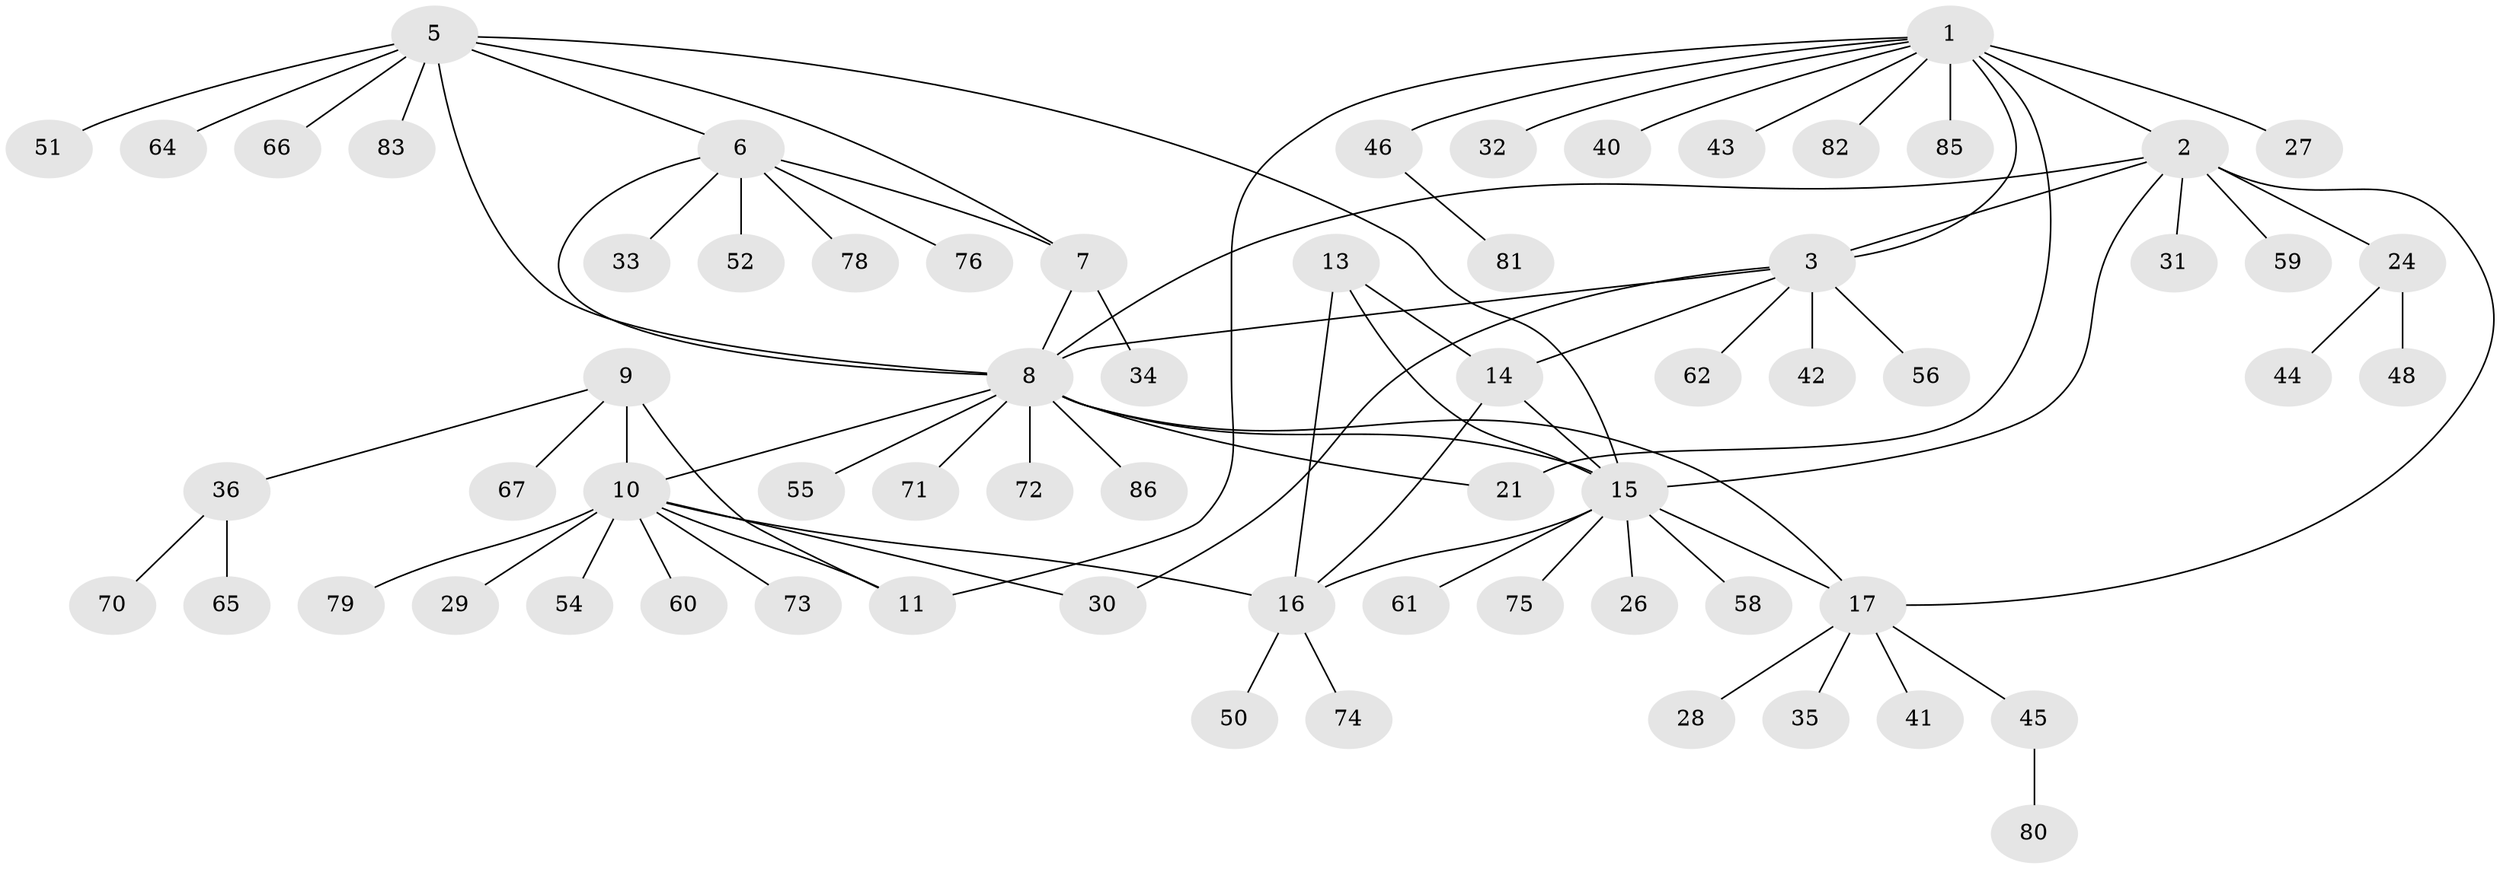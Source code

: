 // Generated by graph-tools (version 1.1) at 2025/24/03/03/25 07:24:12]
// undirected, 66 vertices, 83 edges
graph export_dot {
graph [start="1"]
  node [color=gray90,style=filled];
  1 [super="+4"];
  2 [super="+19"];
  3 [super="+57"];
  5 [super="+63"];
  6 [super="+39"];
  7 [super="+22"];
  8 [super="+20"];
  9 [super="+69"];
  10 [super="+12"];
  11 [super="+25"];
  13 [super="+37"];
  14;
  15 [super="+18"];
  16 [super="+23"];
  17 [super="+53"];
  21;
  24 [super="+38"];
  26;
  27;
  28;
  29;
  30 [super="+77"];
  31;
  32;
  33;
  34;
  35;
  36 [super="+49"];
  40;
  41;
  42;
  43;
  44;
  45 [super="+47"];
  46;
  48;
  50;
  51;
  52;
  54;
  55 [super="+84"];
  56;
  58;
  59;
  60;
  61;
  62;
  64;
  65 [super="+68"];
  66;
  67;
  70;
  71;
  72;
  73;
  74;
  75;
  76;
  78;
  79;
  80;
  81;
  82;
  83;
  85;
  86;
  1 -- 2 [weight=2];
  1 -- 3 [weight=2];
  1 -- 11;
  1 -- 27;
  1 -- 32;
  1 -- 43;
  1 -- 82;
  1 -- 85;
  1 -- 21;
  1 -- 40;
  1 -- 46;
  2 -- 3;
  2 -- 24;
  2 -- 59;
  2 -- 17;
  2 -- 8;
  2 -- 31;
  2 -- 15;
  3 -- 8;
  3 -- 14;
  3 -- 30;
  3 -- 42;
  3 -- 56;
  3 -- 62;
  5 -- 6;
  5 -- 7;
  5 -- 8;
  5 -- 15;
  5 -- 51;
  5 -- 64;
  5 -- 83;
  5 -- 66;
  6 -- 7;
  6 -- 8;
  6 -- 33;
  6 -- 52;
  6 -- 76;
  6 -- 78;
  7 -- 8;
  7 -- 34;
  8 -- 10 [weight=2];
  8 -- 21;
  8 -- 86;
  8 -- 17;
  8 -- 55;
  8 -- 71;
  8 -- 72;
  8 -- 15;
  9 -- 10 [weight=2];
  9 -- 11;
  9 -- 36;
  9 -- 67;
  10 -- 11 [weight=2];
  10 -- 73;
  10 -- 79;
  10 -- 16;
  10 -- 54;
  10 -- 60;
  10 -- 29;
  10 -- 30;
  13 -- 14;
  13 -- 15;
  13 -- 16;
  14 -- 15;
  14 -- 16;
  15 -- 16;
  15 -- 61;
  15 -- 75;
  15 -- 17;
  15 -- 58;
  15 -- 26;
  16 -- 50;
  16 -- 74;
  17 -- 28;
  17 -- 35;
  17 -- 41;
  17 -- 45;
  24 -- 44;
  24 -- 48;
  36 -- 70;
  36 -- 65;
  45 -- 80;
  46 -- 81;
}
